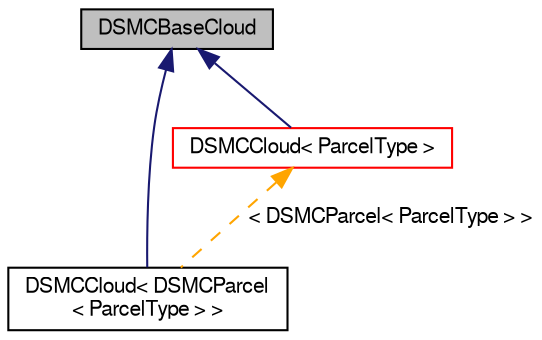 digraph "DSMCBaseCloud"
{
  bgcolor="transparent";
  edge [fontname="FreeSans",fontsize="10",labelfontname="FreeSans",labelfontsize="10"];
  node [fontname="FreeSans",fontsize="10",shape=record];
  Node1 [label="DSMCBaseCloud",height=0.2,width=0.4,color="black", fillcolor="grey75", style="filled" fontcolor="black"];
  Node1 -> Node2 [dir="back",color="midnightblue",fontsize="10",style="solid",fontname="FreeSans"];
  Node2 [label="DSMCCloud\< DSMCParcel\l\< ParcelType \> \>",height=0.2,width=0.4,color="black",URL="$a00561.html"];
  Node1 -> Node3 [dir="back",color="midnightblue",fontsize="10",style="solid",fontname="FreeSans"];
  Node3 [label="DSMCCloud\< ParcelType \>",height=0.2,width=0.4,color="red",URL="$a00561.html",tooltip="Templated base class for dsmc cloud. "];
  Node3 -> Node2 [dir="back",color="orange",fontsize="10",style="dashed",label=" \< DSMCParcel\< ParcelType \> \>" ,fontname="FreeSans"];
}
